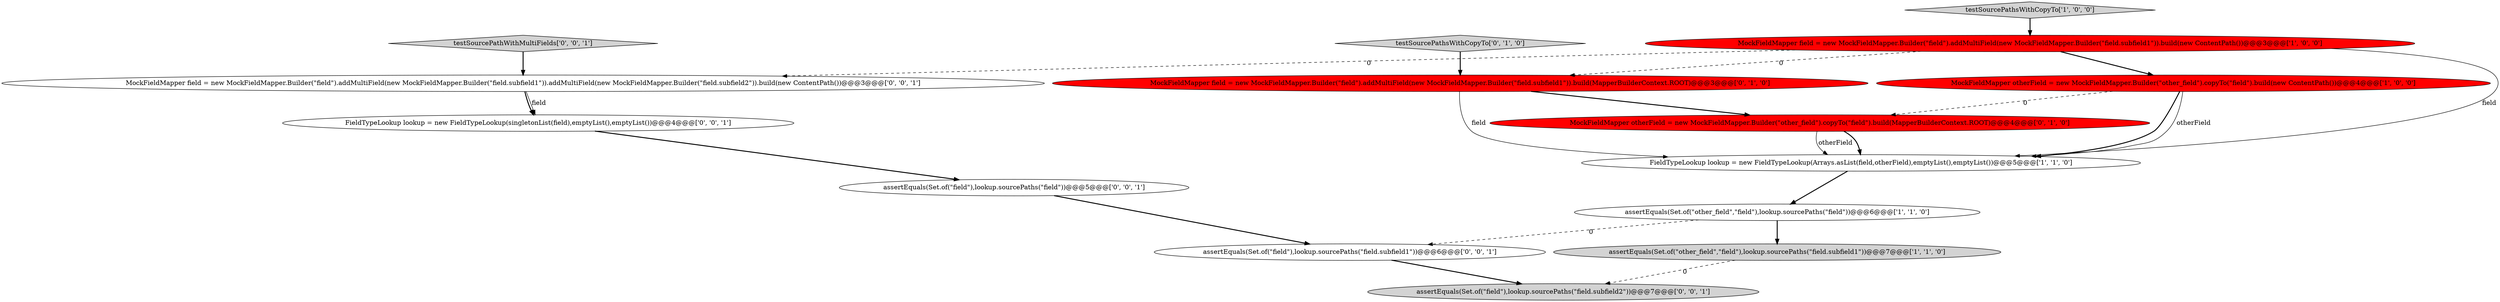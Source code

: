 digraph {
9 [style = filled, label = "FieldTypeLookup lookup = new FieldTypeLookup(singletonList(field),emptyList(),emptyList())@@@4@@@['0', '0', '1']", fillcolor = white, shape = ellipse image = "AAA0AAABBB3BBB"];
3 [style = filled, label = "MockFieldMapper otherField = new MockFieldMapper.Builder(\"other_field\").copyTo(\"field\").build(new ContentPath())@@@4@@@['1', '0', '0']", fillcolor = red, shape = ellipse image = "AAA1AAABBB1BBB"];
14 [style = filled, label = "assertEquals(Set.of(\"field\"),lookup.sourcePaths(\"field\"))@@@5@@@['0', '0', '1']", fillcolor = white, shape = ellipse image = "AAA0AAABBB3BBB"];
11 [style = filled, label = "assertEquals(Set.of(\"field\"),lookup.sourcePaths(\"field.subfield2\"))@@@7@@@['0', '0', '1']", fillcolor = lightgray, shape = ellipse image = "AAA0AAABBB3BBB"];
0 [style = filled, label = "FieldTypeLookup lookup = new FieldTypeLookup(Arrays.asList(field,otherField),emptyList(),emptyList())@@@5@@@['1', '1', '0']", fillcolor = white, shape = ellipse image = "AAA0AAABBB1BBB"];
13 [style = filled, label = "assertEquals(Set.of(\"field\"),lookup.sourcePaths(\"field.subfield1\"))@@@6@@@['0', '0', '1']", fillcolor = white, shape = ellipse image = "AAA0AAABBB3BBB"];
8 [style = filled, label = "MockFieldMapper otherField = new MockFieldMapper.Builder(\"other_field\").copyTo(\"field\").build(MapperBuilderContext.ROOT)@@@4@@@['0', '1', '0']", fillcolor = red, shape = ellipse image = "AAA1AAABBB2BBB"];
4 [style = filled, label = "MockFieldMapper field = new MockFieldMapper.Builder(\"field\").addMultiField(new MockFieldMapper.Builder(\"field.subfield1\")).build(new ContentPath())@@@3@@@['1', '0', '0']", fillcolor = red, shape = ellipse image = "AAA1AAABBB1BBB"];
1 [style = filled, label = "assertEquals(Set.of(\"other_field\",\"field\"),lookup.sourcePaths(\"field.subfield1\"))@@@7@@@['1', '1', '0']", fillcolor = lightgray, shape = ellipse image = "AAA0AAABBB1BBB"];
2 [style = filled, label = "testSourcePathsWithCopyTo['1', '0', '0']", fillcolor = lightgray, shape = diamond image = "AAA0AAABBB1BBB"];
10 [style = filled, label = "testSourcePathWithMultiFields['0', '0', '1']", fillcolor = lightgray, shape = diamond image = "AAA0AAABBB3BBB"];
6 [style = filled, label = "MockFieldMapper field = new MockFieldMapper.Builder(\"field\").addMultiField(new MockFieldMapper.Builder(\"field.subfield1\")).build(MapperBuilderContext.ROOT)@@@3@@@['0', '1', '0']", fillcolor = red, shape = ellipse image = "AAA1AAABBB2BBB"];
5 [style = filled, label = "assertEquals(Set.of(\"other_field\",\"field\"),lookup.sourcePaths(\"field\"))@@@6@@@['1', '1', '0']", fillcolor = white, shape = ellipse image = "AAA0AAABBB1BBB"];
12 [style = filled, label = "MockFieldMapper field = new MockFieldMapper.Builder(\"field\").addMultiField(new MockFieldMapper.Builder(\"field.subfield1\")).addMultiField(new MockFieldMapper.Builder(\"field.subfield2\")).build(new ContentPath())@@@3@@@['0', '0', '1']", fillcolor = white, shape = ellipse image = "AAA0AAABBB3BBB"];
7 [style = filled, label = "testSourcePathsWithCopyTo['0', '1', '0']", fillcolor = lightgray, shape = diamond image = "AAA0AAABBB2BBB"];
5->13 [style = dashed, label="0"];
4->3 [style = bold, label=""];
4->0 [style = solid, label="field"];
4->6 [style = dashed, label="0"];
12->9 [style = bold, label=""];
2->4 [style = bold, label=""];
13->11 [style = bold, label=""];
3->0 [style = bold, label=""];
4->12 [style = dashed, label="0"];
8->0 [style = bold, label=""];
5->1 [style = bold, label=""];
10->12 [style = bold, label=""];
1->11 [style = dashed, label="0"];
7->6 [style = bold, label=""];
6->8 [style = bold, label=""];
9->14 [style = bold, label=""];
3->0 [style = solid, label="otherField"];
3->8 [style = dashed, label="0"];
14->13 [style = bold, label=""];
6->0 [style = solid, label="field"];
12->9 [style = solid, label="field"];
0->5 [style = bold, label=""];
8->0 [style = solid, label="otherField"];
}
